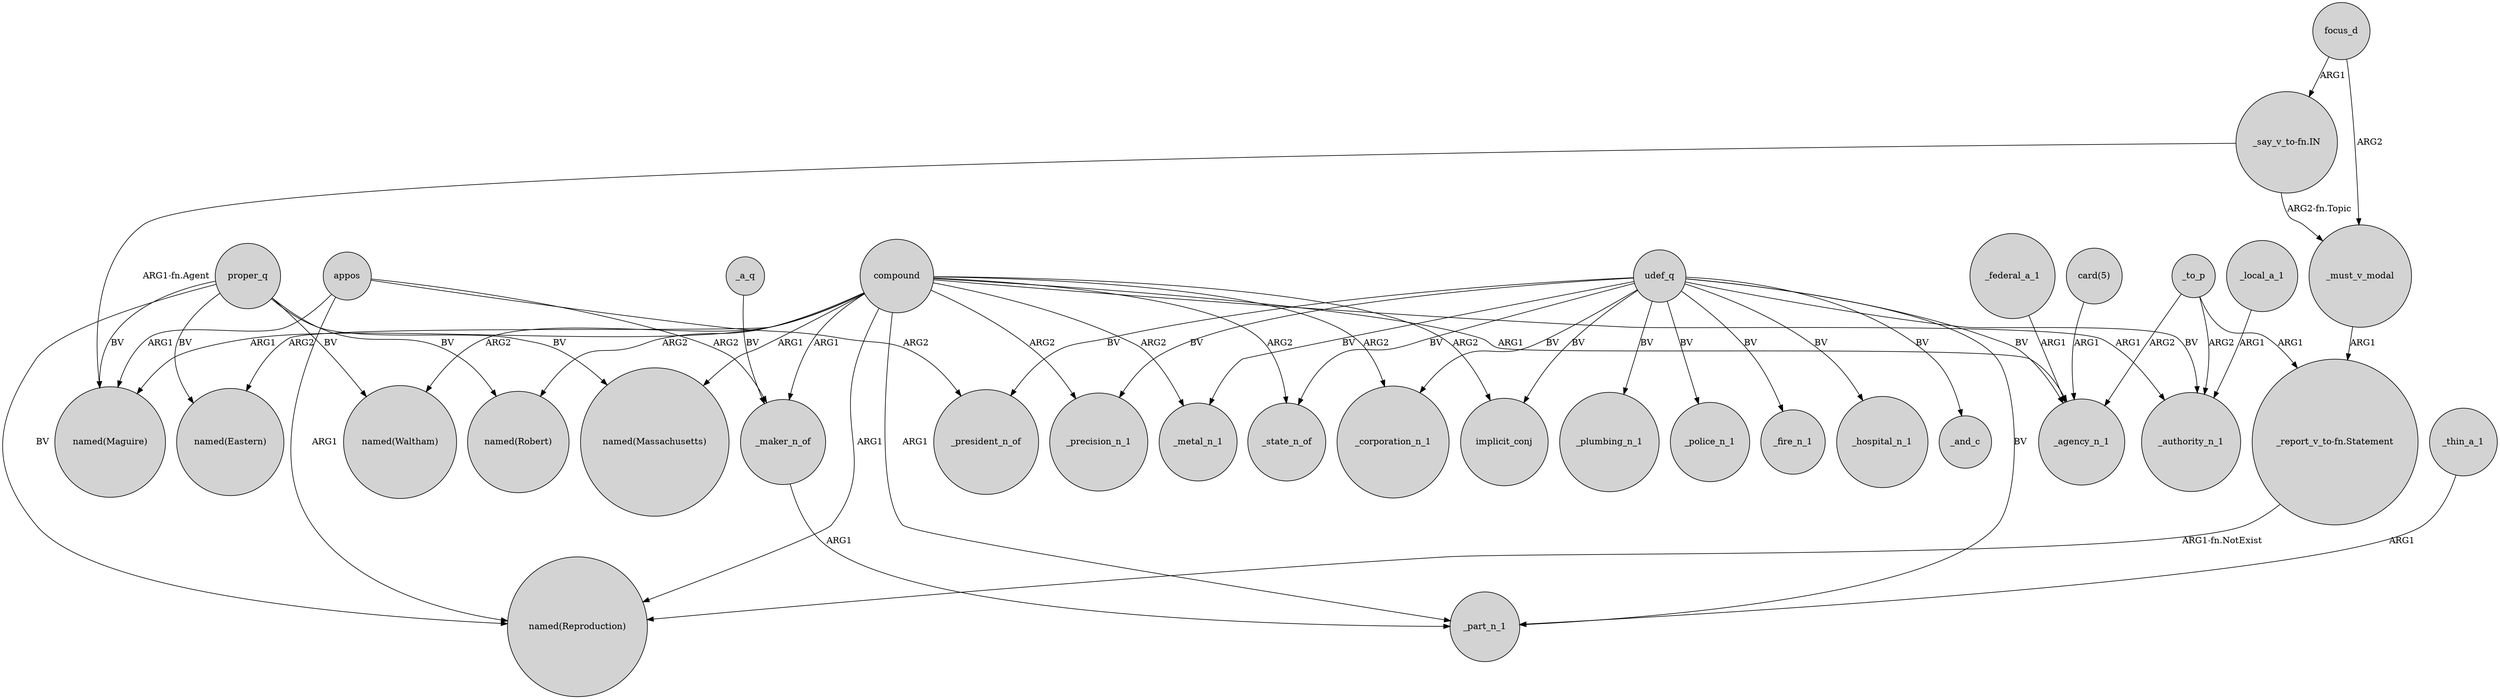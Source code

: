 digraph {
	node [shape=circle style=filled]
	compound -> "named(Waltham)" [label=ARG2]
	compound -> _agency_n_1 [label=ARG1]
	compound -> implicit_conj [label=ARG2]
	"_say_v_to-fn.IN" -> _must_v_modal [label="ARG2-fn.Topic"]
	proper_q -> "named(Waltham)" [label=BV]
	compound -> _authority_n_1 [label=ARG1]
	proper_q -> "named(Reproduction)" [label=BV]
	focus_d -> _must_v_modal [label=ARG2]
	udef_q -> _precision_n_1 [label=BV]
	udef_q -> _state_n_of [label=BV]
	_local_a_1 -> _authority_n_1 [label=ARG1]
	udef_q -> _plumbing_n_1 [label=BV]
	compound -> _part_n_1 [label=ARG1]
	compound -> _corporation_n_1 [label=ARG2]
	compound -> "named(Robert)" [label=ARG2]
	compound -> "named(Eastern)" [label=ARG2]
	compound -> _state_n_of [label=ARG2]
	compound -> _maker_n_of [label=ARG1]
	_maker_n_of -> _part_n_1 [label=ARG1]
	udef_q -> implicit_conj [label=BV]
	proper_q -> "named(Eastern)" [label=BV]
	appos -> _maker_n_of [label=ARG2]
	"card(5)" -> _agency_n_1 [label=ARG1]
	appos -> "named(Maguire)" [label=ARG1]
	udef_q -> _corporation_n_1 [label=BV]
	appos -> _president_n_of [label=ARG2]
	udef_q -> _police_n_1 [label=BV]
	udef_q -> _authority_n_1 [label=BV]
	proper_q -> "named(Maguire)" [label=BV]
	udef_q -> _president_n_of [label=BV]
	compound -> _precision_n_1 [label=ARG2]
	appos -> "named(Reproduction)" [label=ARG1]
	udef_q -> _fire_n_1 [label=BV]
	compound -> _metal_n_1 [label=ARG2]
	"_report_v_to-fn.Statement" -> "named(Reproduction)" [label="ARG1-fn.NotExist"]
	proper_q -> "named(Robert)" [label=BV]
	_to_p -> _authority_n_1 [label=ARG2]
	_a_q -> _maker_n_of [label=BV]
	_to_p -> "_report_v_to-fn.Statement" [label=ARG1]
	"_say_v_to-fn.IN" -> "named(Maguire)" [label="ARG1-fn.Agent"]
	udef_q -> _agency_n_1 [label=BV]
	udef_q -> _metal_n_1 [label=BV]
	_federal_a_1 -> _agency_n_1 [label=ARG1]
	udef_q -> _part_n_1 [label=BV]
	proper_q -> "named(Massachusetts)" [label=BV]
	_must_v_modal -> "_report_v_to-fn.Statement" [label=ARG1]
	udef_q -> _hospital_n_1 [label=BV]
	compound -> "named(Maguire)" [label=ARG1]
	compound -> "named(Reproduction)" [label=ARG1]
	_thin_a_1 -> _part_n_1 [label=ARG1]
	compound -> "named(Massachusetts)" [label=ARG1]
	udef_q -> _and_c [label=BV]
	_to_p -> _agency_n_1 [label=ARG2]
	focus_d -> "_say_v_to-fn.IN" [label=ARG1]
}
